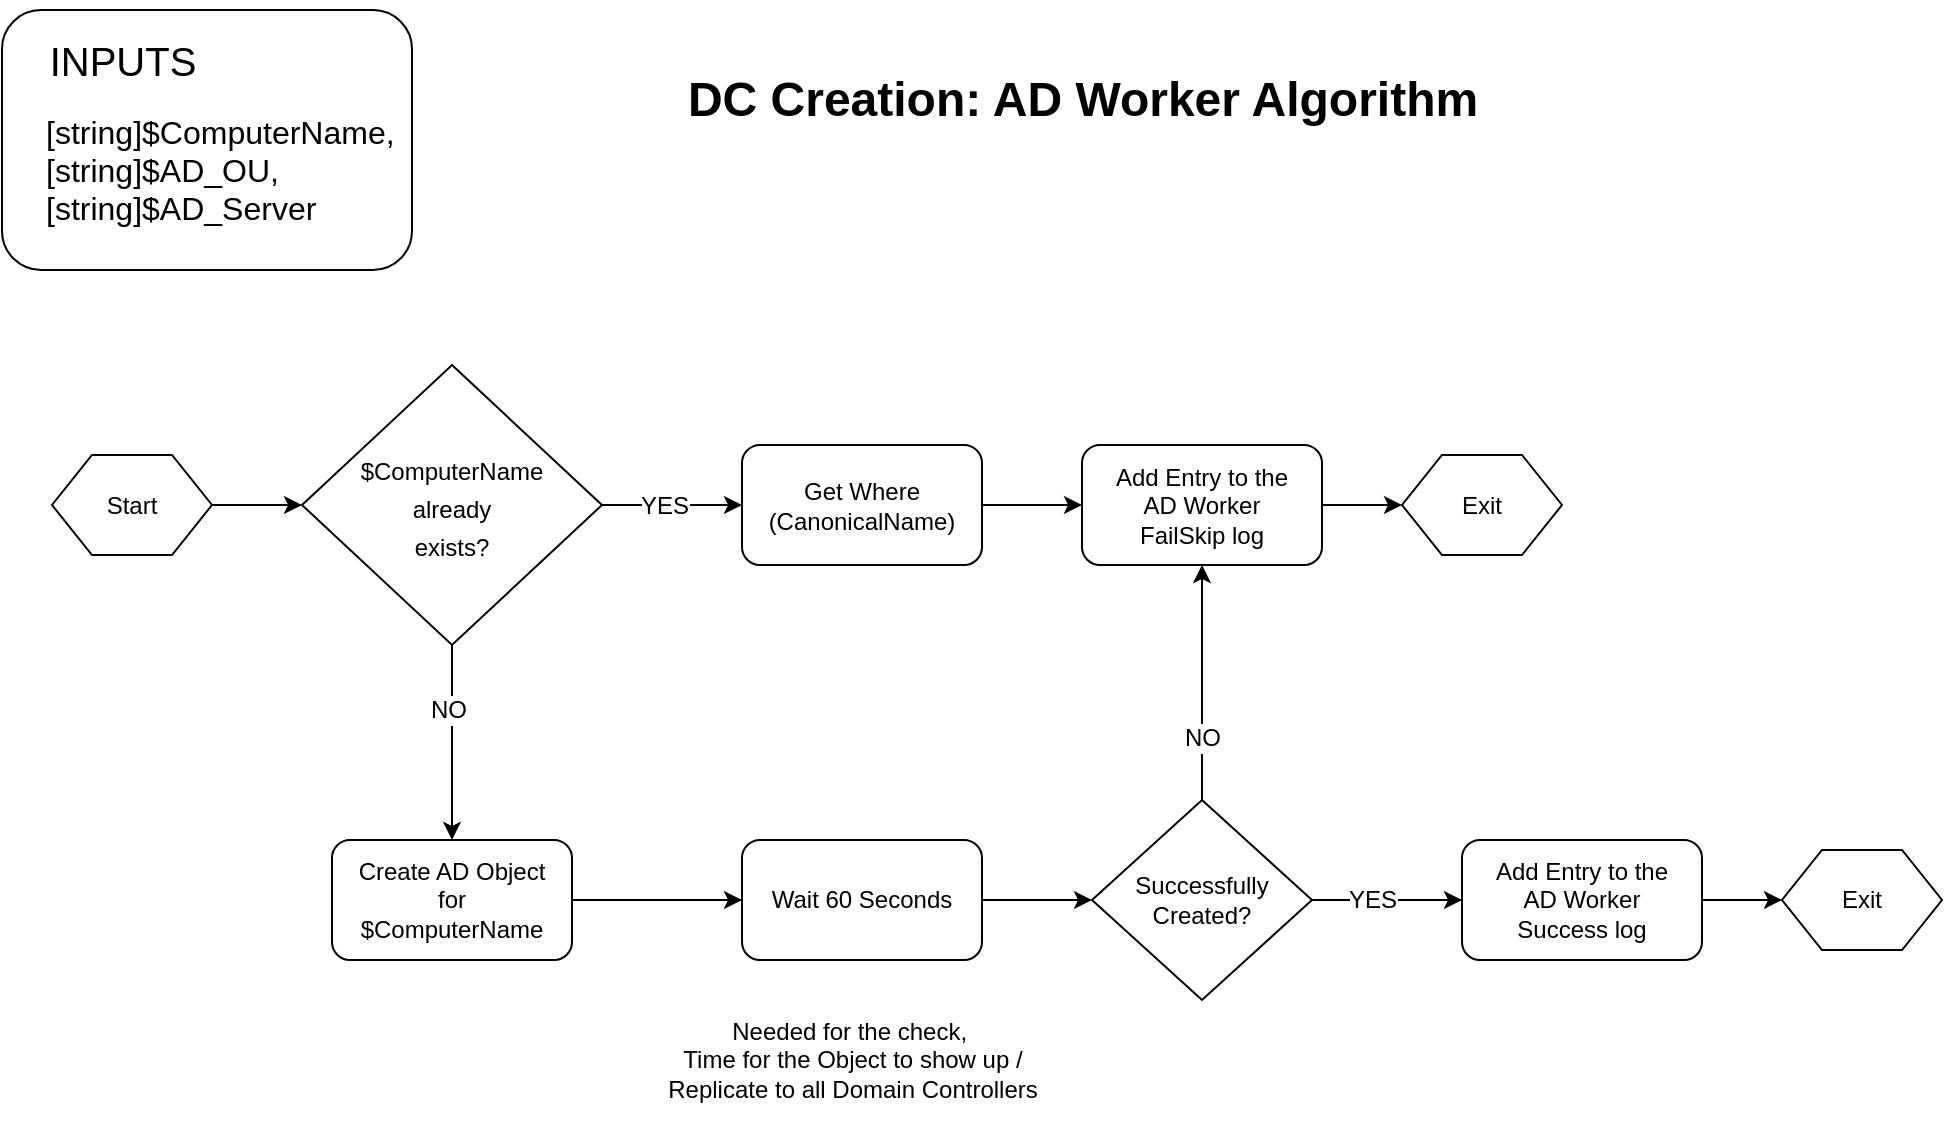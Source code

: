 <mxfile version="20.8.15" type="device"><diagram id="Wv036tL7HsbAlPMlC5uH" name="Page-1"><mxGraphModel dx="1156" dy="645" grid="1" gridSize="10" guides="1" tooltips="1" connect="1" arrows="1" fold="1" page="1" pageScale="1" pageWidth="4681" pageHeight="3300" math="0" shadow="0"><root><mxCell id="0"/><mxCell id="1" parent="0"/><mxCell id="PVSBIQrfdHTi2DoWU98l-1" value="&lt;font style=&quot;font-size: 24px;&quot;&gt;&lt;b&gt;DC Creation: AD Worker Algorithm&lt;/b&gt;&lt;/font&gt;" style="text;html=1;align=center;verticalAlign=middle;resizable=0;points=[];autosize=1;strokeColor=none;fillColor=none;fontSize=16;" parent="1" vertex="1"><mxGeometry x="490" y="130" width="420" height="40" as="geometry"/></mxCell><mxCell id="PVSBIQrfdHTi2DoWU98l-3" value="" style="group" parent="1" vertex="1" connectable="0"><mxGeometry x="160" y="100" width="220" height="140" as="geometry"/></mxCell><mxCell id="TUV9g0sUsL0O97M1wXPH-1" value="&lt;font style=&quot;font-size: 20px;&quot;&gt;INPUTS&lt;/font&gt;" style="text;html=1;align=center;verticalAlign=middle;resizable=0;points=[];autosize=1;strokeColor=none;fillColor=none;" parent="PVSBIQrfdHTi2DoWU98l-3" vertex="1"><mxGeometry x="10" y="10" width="100" height="40" as="geometry"/></mxCell><mxCell id="TUV9g0sUsL0O97M1wXPH-2" value="&lt;div style=&quot;font-size: 16px;&quot;&gt;&lt;div style=&quot;&quot;&gt;[string]$ComputerName,&lt;/div&gt;&lt;div style=&quot;&quot;&gt;&lt;span style=&quot;&quot;&gt;[string]$AD_OU,&lt;/span&gt;&lt;/div&gt;&lt;div style=&quot;&quot;&gt;&lt;span style=&quot;&quot;&gt;[string]$AD_Server&lt;/span&gt;&lt;/div&gt;&lt;/div&gt;" style="text;html=1;align=left;verticalAlign=middle;resizable=0;points=[];autosize=1;strokeColor=none;fillColor=none;" parent="PVSBIQrfdHTi2DoWU98l-3" vertex="1"><mxGeometry x="20" y="50" width="200" height="70" as="geometry"/></mxCell><mxCell id="PVSBIQrfdHTi2DoWU98l-2" value="" style="rounded=1;whiteSpace=wrap;html=1;fontSize=16;fillColor=none;" parent="PVSBIQrfdHTi2DoWU98l-3" vertex="1"><mxGeometry y="5" width="205" height="130" as="geometry"/></mxCell><mxCell id="iYWbjvyyoWDaQ79oNAFx-2" style="edgeStyle=orthogonalEdgeStyle;rounded=0;orthogonalLoop=1;jettySize=auto;html=1;strokeColor=#000000;fontColor=#000000;startArrow=none;startFill=0;" parent="1" edge="1"><mxGeometry relative="1" as="geometry"><mxPoint x="265" y="352.5" as="sourcePoint"/><mxPoint x="310" y="352.5" as="targetPoint"/></mxGeometry></mxCell><mxCell id="iYWbjvyyoWDaQ79oNAFx-9" value="Start" style="shape=hexagon;perimeter=hexagonPerimeter2;whiteSpace=wrap;html=1;fixedSize=1;" parent="1" vertex="1"><mxGeometry x="185" y="327.5" width="80" height="50" as="geometry"/></mxCell><mxCell id="vtl4M0si7tsGKGTzxUUJ-3" style="edgeStyle=orthogonalEdgeStyle;rounded=0;orthogonalLoop=1;jettySize=auto;html=1;strokeColor=#000000;fontSize=12;fontColor=#000000;startArrow=none;startFill=0;" edge="1" parent="1" source="vtl4M0si7tsGKGTzxUUJ-1" target="vtl4M0si7tsGKGTzxUUJ-2"><mxGeometry relative="1" as="geometry"/></mxCell><mxCell id="vtl4M0si7tsGKGTzxUUJ-4" value="YES" style="edgeLabel;html=1;align=center;verticalAlign=middle;resizable=0;points=[];fontSize=12;fontColor=#000000;" vertex="1" connectable="0" parent="vtl4M0si7tsGKGTzxUUJ-3"><mxGeometry x="-0.244" relative="1" as="geometry"><mxPoint x="4" as="offset"/></mxGeometry></mxCell><mxCell id="vtl4M0si7tsGKGTzxUUJ-12" style="edgeStyle=orthogonalEdgeStyle;rounded=0;orthogonalLoop=1;jettySize=auto;html=1;exitX=0.5;exitY=1;exitDx=0;exitDy=0;strokeColor=#000000;fontSize=12;fontColor=#000000;startArrow=none;startFill=0;" edge="1" parent="1" source="vtl4M0si7tsGKGTzxUUJ-1" target="vtl4M0si7tsGKGTzxUUJ-9"><mxGeometry relative="1" as="geometry"/></mxCell><mxCell id="vtl4M0si7tsGKGTzxUUJ-13" value="NO" style="edgeLabel;html=1;align=center;verticalAlign=middle;resizable=0;points=[];fontSize=12;fontColor=#000000;" vertex="1" connectable="0" parent="vtl4M0si7tsGKGTzxUUJ-12"><mxGeometry x="-0.336" y="-2" relative="1" as="geometry"><mxPoint as="offset"/></mxGeometry></mxCell><mxCell id="vtl4M0si7tsGKGTzxUUJ-1" value="&lt;font style=&quot;font-size: 12px;&quot;&gt;$ComputerName&lt;br&gt;already&lt;br&gt;exists?&lt;/font&gt;" style="rhombus;whiteSpace=wrap;html=1;strokeColor=#000000;strokeWidth=1;fontSize=16;fontColor=#000000;fillColor=default;" vertex="1" parent="1"><mxGeometry x="310" y="282.5" width="150" height="140" as="geometry"/></mxCell><mxCell id="vtl4M0si7tsGKGTzxUUJ-6" style="edgeStyle=orthogonalEdgeStyle;rounded=0;orthogonalLoop=1;jettySize=auto;html=1;strokeColor=#000000;fontSize=12;fontColor=#000000;startArrow=none;startFill=0;" edge="1" parent="1" source="vtl4M0si7tsGKGTzxUUJ-2" target="vtl4M0si7tsGKGTzxUUJ-5"><mxGeometry relative="1" as="geometry"/></mxCell><mxCell id="vtl4M0si7tsGKGTzxUUJ-2" value="Get Where&lt;br&gt;(CanonicalName)" style="rounded=1;whiteSpace=wrap;html=1;strokeColor=#000000;strokeWidth=1;fontSize=12;fontColor=#000000;fillColor=default;" vertex="1" parent="1"><mxGeometry x="530" y="322.5" width="120" height="60" as="geometry"/></mxCell><mxCell id="vtl4M0si7tsGKGTzxUUJ-8" style="edgeStyle=orthogonalEdgeStyle;rounded=0;orthogonalLoop=1;jettySize=auto;html=1;strokeColor=#000000;fontSize=12;fontColor=#000000;startArrow=none;startFill=0;" edge="1" parent="1" source="vtl4M0si7tsGKGTzxUUJ-5" target="vtl4M0si7tsGKGTzxUUJ-7"><mxGeometry relative="1" as="geometry"/></mxCell><mxCell id="vtl4M0si7tsGKGTzxUUJ-5" value="Add Entry to the&lt;br&gt;AD Worker&lt;br&gt;FailSkip log" style="rounded=1;whiteSpace=wrap;html=1;strokeColor=#000000;strokeWidth=1;fontSize=12;fontColor=#000000;fillColor=default;" vertex="1" parent="1"><mxGeometry x="700" y="322.5" width="120" height="60" as="geometry"/></mxCell><mxCell id="vtl4M0si7tsGKGTzxUUJ-7" value="Exit" style="shape=hexagon;perimeter=hexagonPerimeter2;whiteSpace=wrap;html=1;fixedSize=1;" vertex="1" parent="1"><mxGeometry x="860" y="327.5" width="80" height="50" as="geometry"/></mxCell><mxCell id="vtl4M0si7tsGKGTzxUUJ-14" style="edgeStyle=orthogonalEdgeStyle;rounded=0;orthogonalLoop=1;jettySize=auto;html=1;strokeColor=#000000;fontSize=12;fontColor=#000000;startArrow=none;startFill=0;" edge="1" parent="1" source="vtl4M0si7tsGKGTzxUUJ-9" target="vtl4M0si7tsGKGTzxUUJ-10"><mxGeometry relative="1" as="geometry"/></mxCell><mxCell id="vtl4M0si7tsGKGTzxUUJ-9" value="Create AD Object&lt;br&gt;for&lt;br&gt;$ComputerName" style="rounded=1;whiteSpace=wrap;html=1;strokeColor=#000000;strokeWidth=1;fontSize=12;fontColor=#000000;fillColor=default;" vertex="1" parent="1"><mxGeometry x="325" y="520" width="120" height="60" as="geometry"/></mxCell><mxCell id="vtl4M0si7tsGKGTzxUUJ-15" style="edgeStyle=orthogonalEdgeStyle;rounded=0;orthogonalLoop=1;jettySize=auto;html=1;strokeColor=#000000;fontSize=12;fontColor=#000000;startArrow=none;startFill=0;" edge="1" parent="1" source="vtl4M0si7tsGKGTzxUUJ-10" target="vtl4M0si7tsGKGTzxUUJ-11"><mxGeometry relative="1" as="geometry"/></mxCell><mxCell id="vtl4M0si7tsGKGTzxUUJ-10" value="Wait 60 Seconds" style="rounded=1;whiteSpace=wrap;html=1;strokeColor=#000000;strokeWidth=1;fontSize=12;fontColor=#000000;fillColor=default;" vertex="1" parent="1"><mxGeometry x="530" y="520" width="120" height="60" as="geometry"/></mxCell><mxCell id="vtl4M0si7tsGKGTzxUUJ-16" style="edgeStyle=orthogonalEdgeStyle;rounded=0;orthogonalLoop=1;jettySize=auto;html=1;entryX=0.5;entryY=1;entryDx=0;entryDy=0;strokeColor=#000000;fontSize=12;fontColor=#000000;startArrow=none;startFill=0;" edge="1" parent="1" source="vtl4M0si7tsGKGTzxUUJ-11" target="vtl4M0si7tsGKGTzxUUJ-5"><mxGeometry relative="1" as="geometry"/></mxCell><mxCell id="vtl4M0si7tsGKGTzxUUJ-17" value="NO" style="edgeLabel;html=1;align=center;verticalAlign=middle;resizable=0;points=[];fontSize=12;fontColor=#000000;" vertex="1" connectable="0" parent="vtl4M0si7tsGKGTzxUUJ-16"><mxGeometry x="-0.464" relative="1" as="geometry"><mxPoint as="offset"/></mxGeometry></mxCell><mxCell id="vtl4M0si7tsGKGTzxUUJ-20" style="edgeStyle=orthogonalEdgeStyle;rounded=0;orthogonalLoop=1;jettySize=auto;html=1;strokeColor=#000000;fontSize=12;fontColor=#000000;startArrow=none;startFill=0;" edge="1" parent="1" source="vtl4M0si7tsGKGTzxUUJ-11" target="vtl4M0si7tsGKGTzxUUJ-18"><mxGeometry relative="1" as="geometry"/></mxCell><mxCell id="vtl4M0si7tsGKGTzxUUJ-22" value="YES" style="edgeLabel;html=1;align=center;verticalAlign=middle;resizable=0;points=[];fontSize=12;fontColor=#000000;" vertex="1" connectable="0" parent="vtl4M0si7tsGKGTzxUUJ-20"><mxGeometry x="-0.203" relative="1" as="geometry"><mxPoint as="offset"/></mxGeometry></mxCell><mxCell id="vtl4M0si7tsGKGTzxUUJ-11" value="Successfully&lt;br&gt;Created?" style="rhombus;whiteSpace=wrap;html=1;strokeColor=#000000;strokeWidth=1;fontSize=12;fontColor=#000000;fillColor=default;" vertex="1" parent="1"><mxGeometry x="705" y="500" width="110" height="100" as="geometry"/></mxCell><mxCell id="vtl4M0si7tsGKGTzxUUJ-21" style="edgeStyle=orthogonalEdgeStyle;rounded=0;orthogonalLoop=1;jettySize=auto;html=1;strokeColor=#000000;fontSize=12;fontColor=#000000;startArrow=none;startFill=0;" edge="1" parent="1" source="vtl4M0si7tsGKGTzxUUJ-18" target="vtl4M0si7tsGKGTzxUUJ-19"><mxGeometry relative="1" as="geometry"/></mxCell><mxCell id="vtl4M0si7tsGKGTzxUUJ-18" value="Add Entry to the&lt;br&gt;AD Worker&lt;br&gt;Success log" style="rounded=1;whiteSpace=wrap;html=1;strokeColor=#000000;strokeWidth=1;fontSize=12;fontColor=#000000;fillColor=default;" vertex="1" parent="1"><mxGeometry x="890" y="520" width="120" height="60" as="geometry"/></mxCell><mxCell id="vtl4M0si7tsGKGTzxUUJ-19" value="Exit" style="shape=hexagon;perimeter=hexagonPerimeter2;whiteSpace=wrap;html=1;fixedSize=1;" vertex="1" parent="1"><mxGeometry x="1050" y="525" width="80" height="50" as="geometry"/></mxCell><mxCell id="vtl4M0si7tsGKGTzxUUJ-23" value="Needed for the check,&amp;nbsp;&lt;br&gt;Time for the Object to show up /&lt;br&gt;Replicate to all Domain Controllers" style="text;html=1;align=center;verticalAlign=middle;resizable=0;points=[];autosize=1;strokeColor=none;fillColor=none;fontSize=12;fontColor=#000000;" vertex="1" parent="1"><mxGeometry x="480" y="600" width="210" height="60" as="geometry"/></mxCell></root></mxGraphModel></diagram></mxfile>